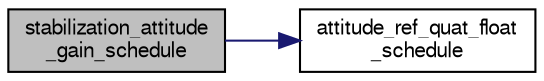 digraph "stabilization_attitude_gain_schedule"
{
  edge [fontname="FreeSans",fontsize="10",labelfontname="FreeSans",labelfontsize="10"];
  node [fontname="FreeSans",fontsize="10",shape=record];
  rankdir="LR";
  Node1 [label="stabilization_attitude\l_gain_schedule",height=0.2,width=0.4,color="black", fillcolor="grey75", style="filled", fontcolor="black"];
  Node1 -> Node2 [color="midnightblue",fontsize="10",style="solid",fontname="FreeSans"];
  Node2 [label="attitude_ref_quat_float\l_schedule",height=0.2,width=0.4,color="black", fillcolor="white", style="filled",URL="$stabilization__attitude__ref__quat__float_8c.html#af0710fdba982ba2ba559c3346894b5fc"];
}
